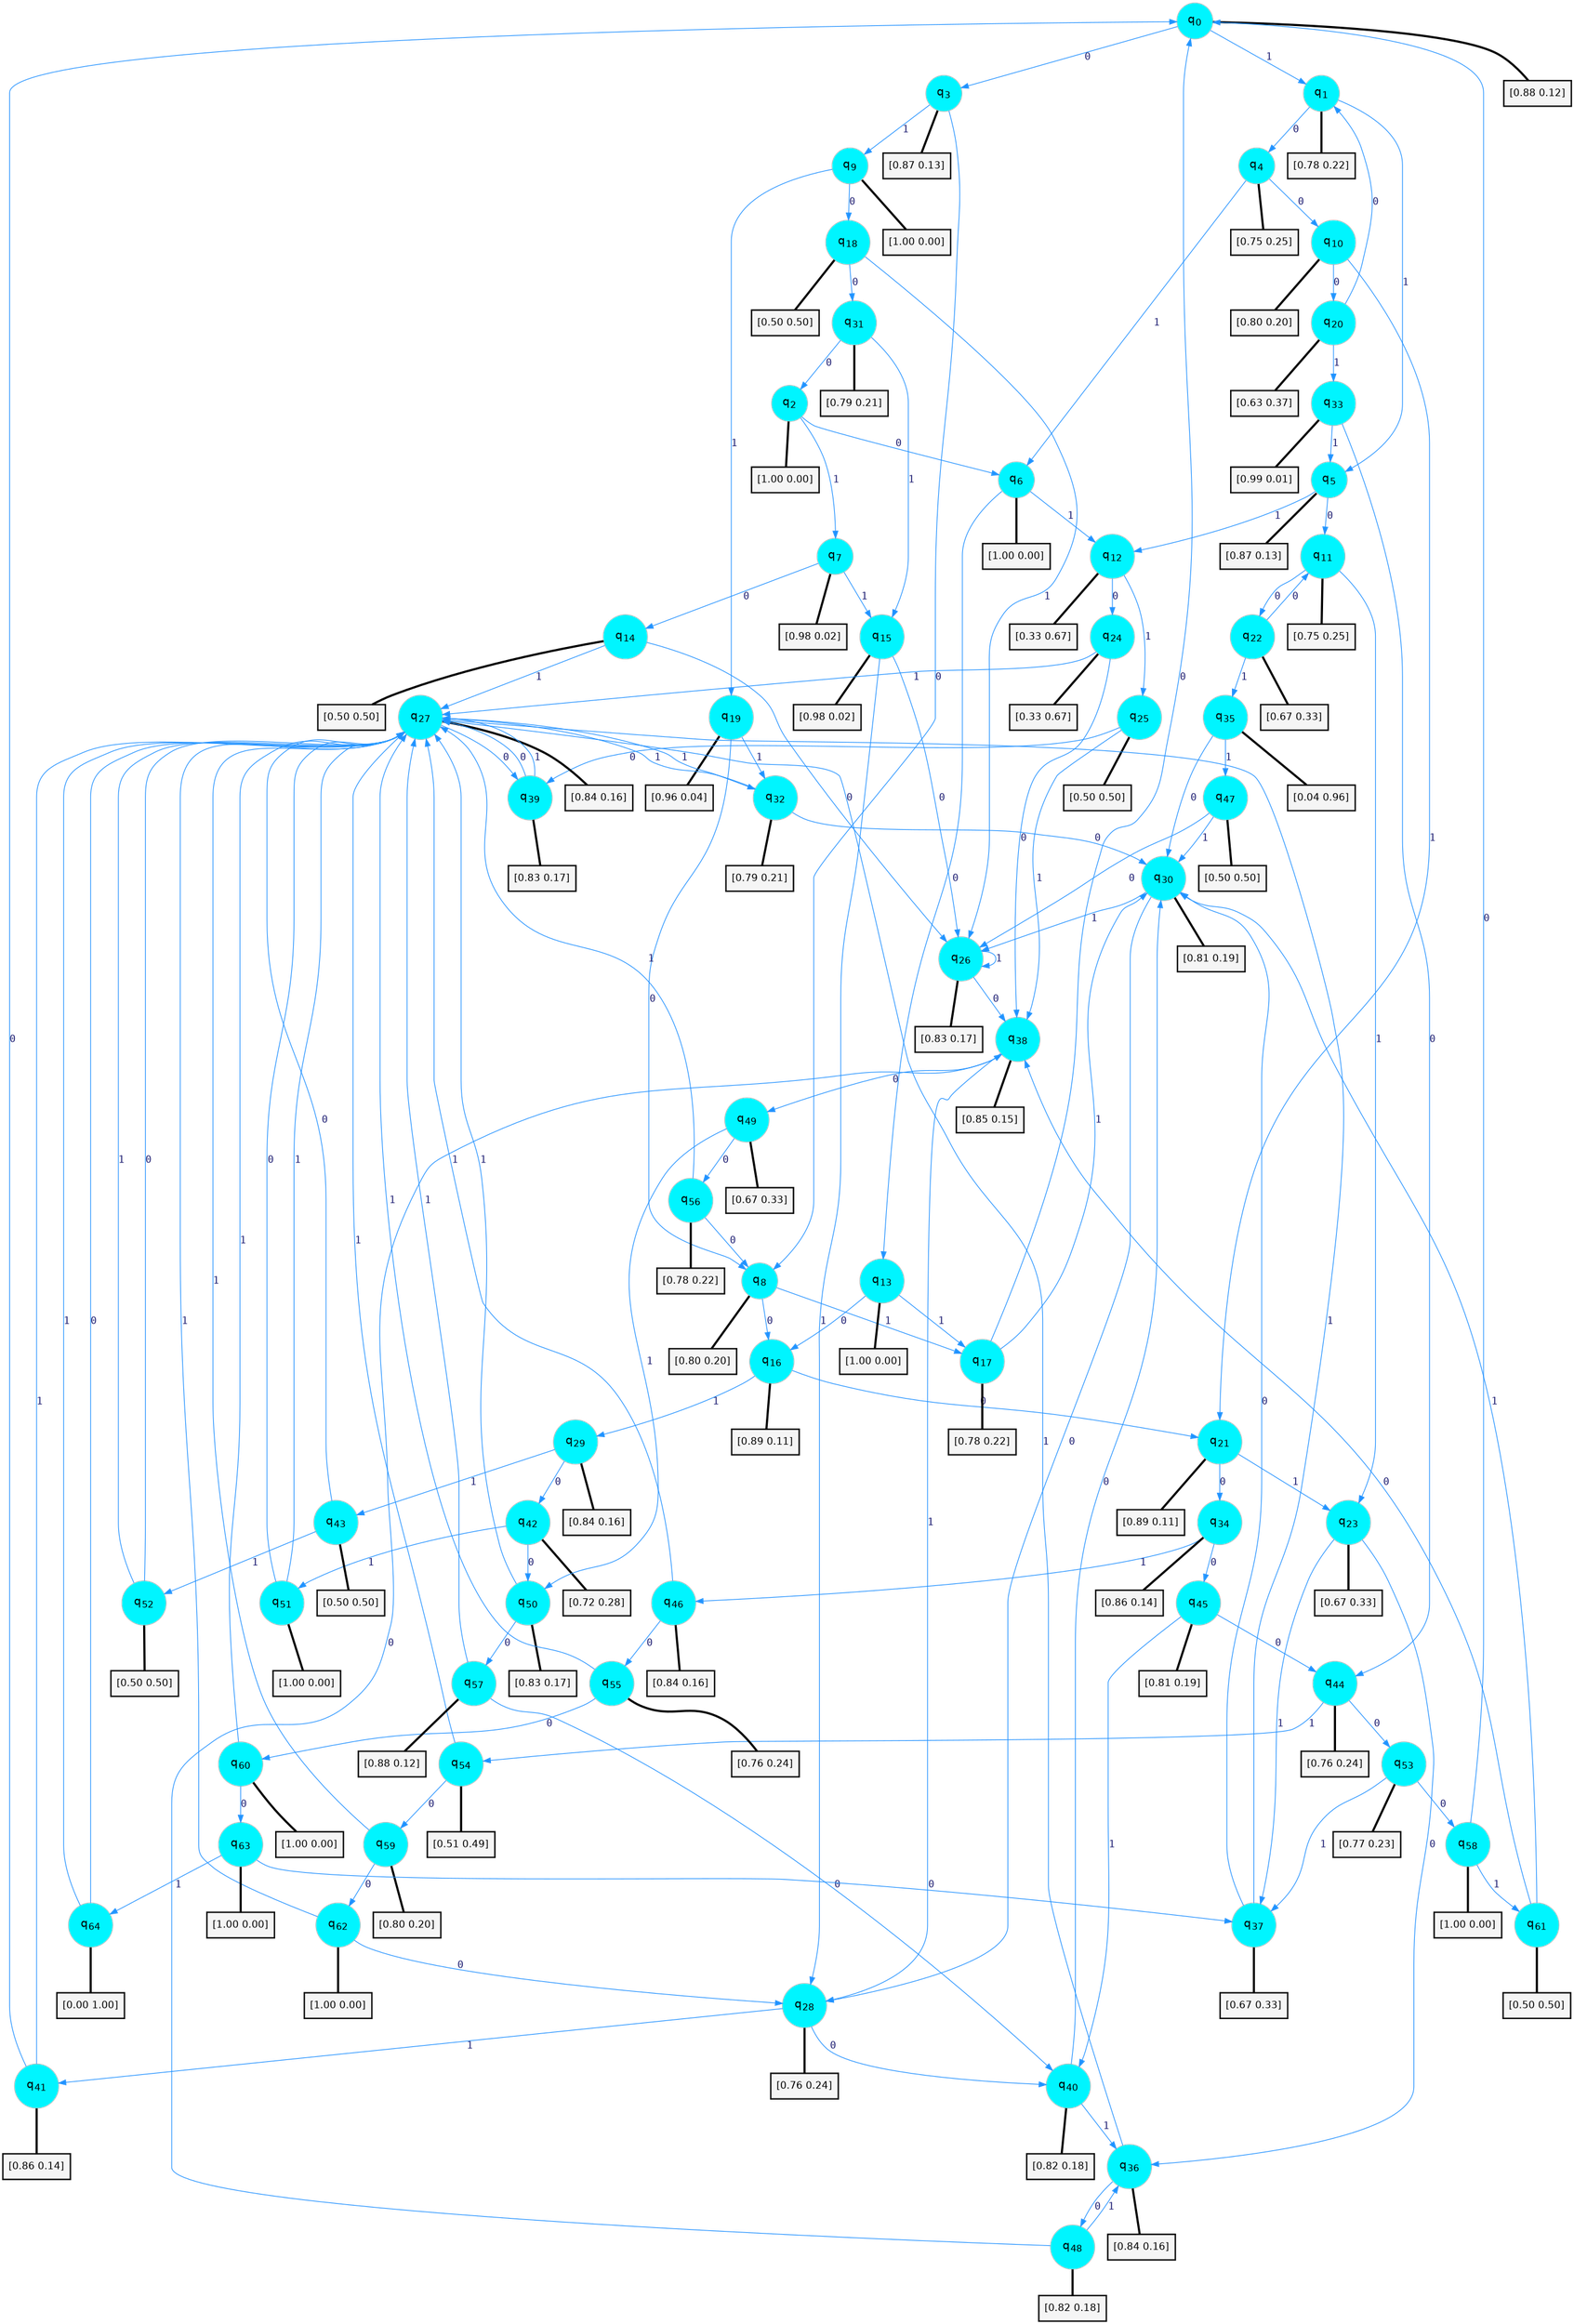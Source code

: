 digraph G {
graph [
bgcolor=transparent, dpi=300, rankdir=TD, size="40,25"];
node [
color=gray, fillcolor=turquoise1, fontcolor=black, fontname=Helvetica, fontsize=16, fontweight=bold, shape=circle, style=filled];
edge [
arrowsize=1, color=dodgerblue1, fontcolor=midnightblue, fontname=courier, fontweight=bold, penwidth=1, style=solid, weight=20];
0[label=<q<SUB>0</SUB>>];
1[label=<q<SUB>1</SUB>>];
2[label=<q<SUB>2</SUB>>];
3[label=<q<SUB>3</SUB>>];
4[label=<q<SUB>4</SUB>>];
5[label=<q<SUB>5</SUB>>];
6[label=<q<SUB>6</SUB>>];
7[label=<q<SUB>7</SUB>>];
8[label=<q<SUB>8</SUB>>];
9[label=<q<SUB>9</SUB>>];
10[label=<q<SUB>10</SUB>>];
11[label=<q<SUB>11</SUB>>];
12[label=<q<SUB>12</SUB>>];
13[label=<q<SUB>13</SUB>>];
14[label=<q<SUB>14</SUB>>];
15[label=<q<SUB>15</SUB>>];
16[label=<q<SUB>16</SUB>>];
17[label=<q<SUB>17</SUB>>];
18[label=<q<SUB>18</SUB>>];
19[label=<q<SUB>19</SUB>>];
20[label=<q<SUB>20</SUB>>];
21[label=<q<SUB>21</SUB>>];
22[label=<q<SUB>22</SUB>>];
23[label=<q<SUB>23</SUB>>];
24[label=<q<SUB>24</SUB>>];
25[label=<q<SUB>25</SUB>>];
26[label=<q<SUB>26</SUB>>];
27[label=<q<SUB>27</SUB>>];
28[label=<q<SUB>28</SUB>>];
29[label=<q<SUB>29</SUB>>];
30[label=<q<SUB>30</SUB>>];
31[label=<q<SUB>31</SUB>>];
32[label=<q<SUB>32</SUB>>];
33[label=<q<SUB>33</SUB>>];
34[label=<q<SUB>34</SUB>>];
35[label=<q<SUB>35</SUB>>];
36[label=<q<SUB>36</SUB>>];
37[label=<q<SUB>37</SUB>>];
38[label=<q<SUB>38</SUB>>];
39[label=<q<SUB>39</SUB>>];
40[label=<q<SUB>40</SUB>>];
41[label=<q<SUB>41</SUB>>];
42[label=<q<SUB>42</SUB>>];
43[label=<q<SUB>43</SUB>>];
44[label=<q<SUB>44</SUB>>];
45[label=<q<SUB>45</SUB>>];
46[label=<q<SUB>46</SUB>>];
47[label=<q<SUB>47</SUB>>];
48[label=<q<SUB>48</SUB>>];
49[label=<q<SUB>49</SUB>>];
50[label=<q<SUB>50</SUB>>];
51[label=<q<SUB>51</SUB>>];
52[label=<q<SUB>52</SUB>>];
53[label=<q<SUB>53</SUB>>];
54[label=<q<SUB>54</SUB>>];
55[label=<q<SUB>55</SUB>>];
56[label=<q<SUB>56</SUB>>];
57[label=<q<SUB>57</SUB>>];
58[label=<q<SUB>58</SUB>>];
59[label=<q<SUB>59</SUB>>];
60[label=<q<SUB>60</SUB>>];
61[label=<q<SUB>61</SUB>>];
62[label=<q<SUB>62</SUB>>];
63[label=<q<SUB>63</SUB>>];
64[label=<q<SUB>64</SUB>>];
65[label="[0.88 0.12]", shape=box,fontcolor=black, fontname=Helvetica, fontsize=14, penwidth=2, fillcolor=whitesmoke,color=black];
66[label="[0.78 0.22]", shape=box,fontcolor=black, fontname=Helvetica, fontsize=14, penwidth=2, fillcolor=whitesmoke,color=black];
67[label="[1.00 0.00]", shape=box,fontcolor=black, fontname=Helvetica, fontsize=14, penwidth=2, fillcolor=whitesmoke,color=black];
68[label="[0.87 0.13]", shape=box,fontcolor=black, fontname=Helvetica, fontsize=14, penwidth=2, fillcolor=whitesmoke,color=black];
69[label="[0.75 0.25]", shape=box,fontcolor=black, fontname=Helvetica, fontsize=14, penwidth=2, fillcolor=whitesmoke,color=black];
70[label="[0.87 0.13]", shape=box,fontcolor=black, fontname=Helvetica, fontsize=14, penwidth=2, fillcolor=whitesmoke,color=black];
71[label="[1.00 0.00]", shape=box,fontcolor=black, fontname=Helvetica, fontsize=14, penwidth=2, fillcolor=whitesmoke,color=black];
72[label="[0.98 0.02]", shape=box,fontcolor=black, fontname=Helvetica, fontsize=14, penwidth=2, fillcolor=whitesmoke,color=black];
73[label="[0.80 0.20]", shape=box,fontcolor=black, fontname=Helvetica, fontsize=14, penwidth=2, fillcolor=whitesmoke,color=black];
74[label="[1.00 0.00]", shape=box,fontcolor=black, fontname=Helvetica, fontsize=14, penwidth=2, fillcolor=whitesmoke,color=black];
75[label="[0.80 0.20]", shape=box,fontcolor=black, fontname=Helvetica, fontsize=14, penwidth=2, fillcolor=whitesmoke,color=black];
76[label="[0.75 0.25]", shape=box,fontcolor=black, fontname=Helvetica, fontsize=14, penwidth=2, fillcolor=whitesmoke,color=black];
77[label="[0.33 0.67]", shape=box,fontcolor=black, fontname=Helvetica, fontsize=14, penwidth=2, fillcolor=whitesmoke,color=black];
78[label="[1.00 0.00]", shape=box,fontcolor=black, fontname=Helvetica, fontsize=14, penwidth=2, fillcolor=whitesmoke,color=black];
79[label="[0.50 0.50]", shape=box,fontcolor=black, fontname=Helvetica, fontsize=14, penwidth=2, fillcolor=whitesmoke,color=black];
80[label="[0.98 0.02]", shape=box,fontcolor=black, fontname=Helvetica, fontsize=14, penwidth=2, fillcolor=whitesmoke,color=black];
81[label="[0.89 0.11]", shape=box,fontcolor=black, fontname=Helvetica, fontsize=14, penwidth=2, fillcolor=whitesmoke,color=black];
82[label="[0.78 0.22]", shape=box,fontcolor=black, fontname=Helvetica, fontsize=14, penwidth=2, fillcolor=whitesmoke,color=black];
83[label="[0.50 0.50]", shape=box,fontcolor=black, fontname=Helvetica, fontsize=14, penwidth=2, fillcolor=whitesmoke,color=black];
84[label="[0.96 0.04]", shape=box,fontcolor=black, fontname=Helvetica, fontsize=14, penwidth=2, fillcolor=whitesmoke,color=black];
85[label="[0.63 0.37]", shape=box,fontcolor=black, fontname=Helvetica, fontsize=14, penwidth=2, fillcolor=whitesmoke,color=black];
86[label="[0.89 0.11]", shape=box,fontcolor=black, fontname=Helvetica, fontsize=14, penwidth=2, fillcolor=whitesmoke,color=black];
87[label="[0.67 0.33]", shape=box,fontcolor=black, fontname=Helvetica, fontsize=14, penwidth=2, fillcolor=whitesmoke,color=black];
88[label="[0.67 0.33]", shape=box,fontcolor=black, fontname=Helvetica, fontsize=14, penwidth=2, fillcolor=whitesmoke,color=black];
89[label="[0.33 0.67]", shape=box,fontcolor=black, fontname=Helvetica, fontsize=14, penwidth=2, fillcolor=whitesmoke,color=black];
90[label="[0.50 0.50]", shape=box,fontcolor=black, fontname=Helvetica, fontsize=14, penwidth=2, fillcolor=whitesmoke,color=black];
91[label="[0.83 0.17]", shape=box,fontcolor=black, fontname=Helvetica, fontsize=14, penwidth=2, fillcolor=whitesmoke,color=black];
92[label="[0.84 0.16]", shape=box,fontcolor=black, fontname=Helvetica, fontsize=14, penwidth=2, fillcolor=whitesmoke,color=black];
93[label="[0.76 0.24]", shape=box,fontcolor=black, fontname=Helvetica, fontsize=14, penwidth=2, fillcolor=whitesmoke,color=black];
94[label="[0.84 0.16]", shape=box,fontcolor=black, fontname=Helvetica, fontsize=14, penwidth=2, fillcolor=whitesmoke,color=black];
95[label="[0.81 0.19]", shape=box,fontcolor=black, fontname=Helvetica, fontsize=14, penwidth=2, fillcolor=whitesmoke,color=black];
96[label="[0.79 0.21]", shape=box,fontcolor=black, fontname=Helvetica, fontsize=14, penwidth=2, fillcolor=whitesmoke,color=black];
97[label="[0.79 0.21]", shape=box,fontcolor=black, fontname=Helvetica, fontsize=14, penwidth=2, fillcolor=whitesmoke,color=black];
98[label="[0.99 0.01]", shape=box,fontcolor=black, fontname=Helvetica, fontsize=14, penwidth=2, fillcolor=whitesmoke,color=black];
99[label="[0.86 0.14]", shape=box,fontcolor=black, fontname=Helvetica, fontsize=14, penwidth=2, fillcolor=whitesmoke,color=black];
100[label="[0.04 0.96]", shape=box,fontcolor=black, fontname=Helvetica, fontsize=14, penwidth=2, fillcolor=whitesmoke,color=black];
101[label="[0.84 0.16]", shape=box,fontcolor=black, fontname=Helvetica, fontsize=14, penwidth=2, fillcolor=whitesmoke,color=black];
102[label="[0.67 0.33]", shape=box,fontcolor=black, fontname=Helvetica, fontsize=14, penwidth=2, fillcolor=whitesmoke,color=black];
103[label="[0.85 0.15]", shape=box,fontcolor=black, fontname=Helvetica, fontsize=14, penwidth=2, fillcolor=whitesmoke,color=black];
104[label="[0.83 0.17]", shape=box,fontcolor=black, fontname=Helvetica, fontsize=14, penwidth=2, fillcolor=whitesmoke,color=black];
105[label="[0.82 0.18]", shape=box,fontcolor=black, fontname=Helvetica, fontsize=14, penwidth=2, fillcolor=whitesmoke,color=black];
106[label="[0.86 0.14]", shape=box,fontcolor=black, fontname=Helvetica, fontsize=14, penwidth=2, fillcolor=whitesmoke,color=black];
107[label="[0.72 0.28]", shape=box,fontcolor=black, fontname=Helvetica, fontsize=14, penwidth=2, fillcolor=whitesmoke,color=black];
108[label="[0.50 0.50]", shape=box,fontcolor=black, fontname=Helvetica, fontsize=14, penwidth=2, fillcolor=whitesmoke,color=black];
109[label="[0.76 0.24]", shape=box,fontcolor=black, fontname=Helvetica, fontsize=14, penwidth=2, fillcolor=whitesmoke,color=black];
110[label="[0.81 0.19]", shape=box,fontcolor=black, fontname=Helvetica, fontsize=14, penwidth=2, fillcolor=whitesmoke,color=black];
111[label="[0.84 0.16]", shape=box,fontcolor=black, fontname=Helvetica, fontsize=14, penwidth=2, fillcolor=whitesmoke,color=black];
112[label="[0.50 0.50]", shape=box,fontcolor=black, fontname=Helvetica, fontsize=14, penwidth=2, fillcolor=whitesmoke,color=black];
113[label="[0.82 0.18]", shape=box,fontcolor=black, fontname=Helvetica, fontsize=14, penwidth=2, fillcolor=whitesmoke,color=black];
114[label="[0.67 0.33]", shape=box,fontcolor=black, fontname=Helvetica, fontsize=14, penwidth=2, fillcolor=whitesmoke,color=black];
115[label="[0.83 0.17]", shape=box,fontcolor=black, fontname=Helvetica, fontsize=14, penwidth=2, fillcolor=whitesmoke,color=black];
116[label="[1.00 0.00]", shape=box,fontcolor=black, fontname=Helvetica, fontsize=14, penwidth=2, fillcolor=whitesmoke,color=black];
117[label="[0.50 0.50]", shape=box,fontcolor=black, fontname=Helvetica, fontsize=14, penwidth=2, fillcolor=whitesmoke,color=black];
118[label="[0.77 0.23]", shape=box,fontcolor=black, fontname=Helvetica, fontsize=14, penwidth=2, fillcolor=whitesmoke,color=black];
119[label="[0.51 0.49]", shape=box,fontcolor=black, fontname=Helvetica, fontsize=14, penwidth=2, fillcolor=whitesmoke,color=black];
120[label="[0.76 0.24]", shape=box,fontcolor=black, fontname=Helvetica, fontsize=14, penwidth=2, fillcolor=whitesmoke,color=black];
121[label="[0.78 0.22]", shape=box,fontcolor=black, fontname=Helvetica, fontsize=14, penwidth=2, fillcolor=whitesmoke,color=black];
122[label="[0.88 0.12]", shape=box,fontcolor=black, fontname=Helvetica, fontsize=14, penwidth=2, fillcolor=whitesmoke,color=black];
123[label="[1.00 0.00]", shape=box,fontcolor=black, fontname=Helvetica, fontsize=14, penwidth=2, fillcolor=whitesmoke,color=black];
124[label="[0.80 0.20]", shape=box,fontcolor=black, fontname=Helvetica, fontsize=14, penwidth=2, fillcolor=whitesmoke,color=black];
125[label="[1.00 0.00]", shape=box,fontcolor=black, fontname=Helvetica, fontsize=14, penwidth=2, fillcolor=whitesmoke,color=black];
126[label="[0.50 0.50]", shape=box,fontcolor=black, fontname=Helvetica, fontsize=14, penwidth=2, fillcolor=whitesmoke,color=black];
127[label="[1.00 0.00]", shape=box,fontcolor=black, fontname=Helvetica, fontsize=14, penwidth=2, fillcolor=whitesmoke,color=black];
128[label="[1.00 0.00]", shape=box,fontcolor=black, fontname=Helvetica, fontsize=14, penwidth=2, fillcolor=whitesmoke,color=black];
129[label="[0.00 1.00]", shape=box,fontcolor=black, fontname=Helvetica, fontsize=14, penwidth=2, fillcolor=whitesmoke,color=black];
0->3 [label=0];
0->1 [label=1];
0->65 [arrowhead=none, penwidth=3,color=black];
1->4 [label=0];
1->5 [label=1];
1->66 [arrowhead=none, penwidth=3,color=black];
2->6 [label=0];
2->7 [label=1];
2->67 [arrowhead=none, penwidth=3,color=black];
3->8 [label=0];
3->9 [label=1];
3->68 [arrowhead=none, penwidth=3,color=black];
4->10 [label=0];
4->6 [label=1];
4->69 [arrowhead=none, penwidth=3,color=black];
5->11 [label=0];
5->12 [label=1];
5->70 [arrowhead=none, penwidth=3,color=black];
6->13 [label=0];
6->12 [label=1];
6->71 [arrowhead=none, penwidth=3,color=black];
7->14 [label=0];
7->15 [label=1];
7->72 [arrowhead=none, penwidth=3,color=black];
8->16 [label=0];
8->17 [label=1];
8->73 [arrowhead=none, penwidth=3,color=black];
9->18 [label=0];
9->19 [label=1];
9->74 [arrowhead=none, penwidth=3,color=black];
10->20 [label=0];
10->21 [label=1];
10->75 [arrowhead=none, penwidth=3,color=black];
11->22 [label=0];
11->23 [label=1];
11->76 [arrowhead=none, penwidth=3,color=black];
12->24 [label=0];
12->25 [label=1];
12->77 [arrowhead=none, penwidth=3,color=black];
13->16 [label=0];
13->17 [label=1];
13->78 [arrowhead=none, penwidth=3,color=black];
14->26 [label=0];
14->27 [label=1];
14->79 [arrowhead=none, penwidth=3,color=black];
15->26 [label=0];
15->28 [label=1];
15->80 [arrowhead=none, penwidth=3,color=black];
16->21 [label=0];
16->29 [label=1];
16->81 [arrowhead=none, penwidth=3,color=black];
17->0 [label=0];
17->30 [label=1];
17->82 [arrowhead=none, penwidth=3,color=black];
18->31 [label=0];
18->26 [label=1];
18->83 [arrowhead=none, penwidth=3,color=black];
19->8 [label=0];
19->32 [label=1];
19->84 [arrowhead=none, penwidth=3,color=black];
20->1 [label=0];
20->33 [label=1];
20->85 [arrowhead=none, penwidth=3,color=black];
21->34 [label=0];
21->23 [label=1];
21->86 [arrowhead=none, penwidth=3,color=black];
22->11 [label=0];
22->35 [label=1];
22->87 [arrowhead=none, penwidth=3,color=black];
23->36 [label=0];
23->37 [label=1];
23->88 [arrowhead=none, penwidth=3,color=black];
24->38 [label=0];
24->27 [label=1];
24->89 [arrowhead=none, penwidth=3,color=black];
25->39 [label=0];
25->38 [label=1];
25->90 [arrowhead=none, penwidth=3,color=black];
26->38 [label=0];
26->26 [label=1];
26->91 [arrowhead=none, penwidth=3,color=black];
27->39 [label=0];
27->32 [label=1];
27->92 [arrowhead=none, penwidth=3,color=black];
28->40 [label=0];
28->41 [label=1];
28->93 [arrowhead=none, penwidth=3,color=black];
29->42 [label=0];
29->43 [label=1];
29->94 [arrowhead=none, penwidth=3,color=black];
30->28 [label=0];
30->26 [label=1];
30->95 [arrowhead=none, penwidth=3,color=black];
31->2 [label=0];
31->15 [label=1];
31->96 [arrowhead=none, penwidth=3,color=black];
32->30 [label=0];
32->27 [label=1];
32->97 [arrowhead=none, penwidth=3,color=black];
33->44 [label=0];
33->5 [label=1];
33->98 [arrowhead=none, penwidth=3,color=black];
34->45 [label=0];
34->46 [label=1];
34->99 [arrowhead=none, penwidth=3,color=black];
35->30 [label=0];
35->47 [label=1];
35->100 [arrowhead=none, penwidth=3,color=black];
36->48 [label=0];
36->27 [label=1];
36->101 [arrowhead=none, penwidth=3,color=black];
37->30 [label=0];
37->27 [label=1];
37->102 [arrowhead=none, penwidth=3,color=black];
38->49 [label=0];
38->28 [label=1];
38->103 [arrowhead=none, penwidth=3,color=black];
39->27 [label=0];
39->27 [label=1];
39->104 [arrowhead=none, penwidth=3,color=black];
40->30 [label=0];
40->36 [label=1];
40->105 [arrowhead=none, penwidth=3,color=black];
41->0 [label=0];
41->27 [label=1];
41->106 [arrowhead=none, penwidth=3,color=black];
42->50 [label=0];
42->51 [label=1];
42->107 [arrowhead=none, penwidth=3,color=black];
43->27 [label=0];
43->52 [label=1];
43->108 [arrowhead=none, penwidth=3,color=black];
44->53 [label=0];
44->54 [label=1];
44->109 [arrowhead=none, penwidth=3,color=black];
45->44 [label=0];
45->40 [label=1];
45->110 [arrowhead=none, penwidth=3,color=black];
46->55 [label=0];
46->27 [label=1];
46->111 [arrowhead=none, penwidth=3,color=black];
47->26 [label=0];
47->30 [label=1];
47->112 [arrowhead=none, penwidth=3,color=black];
48->38 [label=0];
48->36 [label=1];
48->113 [arrowhead=none, penwidth=3,color=black];
49->56 [label=0];
49->50 [label=1];
49->114 [arrowhead=none, penwidth=3,color=black];
50->57 [label=0];
50->27 [label=1];
50->115 [arrowhead=none, penwidth=3,color=black];
51->27 [label=0];
51->27 [label=1];
51->116 [arrowhead=none, penwidth=3,color=black];
52->27 [label=0];
52->27 [label=1];
52->117 [arrowhead=none, penwidth=3,color=black];
53->58 [label=0];
53->37 [label=1];
53->118 [arrowhead=none, penwidth=3,color=black];
54->59 [label=0];
54->27 [label=1];
54->119 [arrowhead=none, penwidth=3,color=black];
55->60 [label=0];
55->27 [label=1];
55->120 [arrowhead=none, penwidth=3,color=black];
56->8 [label=0];
56->27 [label=1];
56->121 [arrowhead=none, penwidth=3,color=black];
57->40 [label=0];
57->27 [label=1];
57->122 [arrowhead=none, penwidth=3,color=black];
58->0 [label=0];
58->61 [label=1];
58->123 [arrowhead=none, penwidth=3,color=black];
59->62 [label=0];
59->27 [label=1];
59->124 [arrowhead=none, penwidth=3,color=black];
60->63 [label=0];
60->27 [label=1];
60->125 [arrowhead=none, penwidth=3,color=black];
61->38 [label=0];
61->30 [label=1];
61->126 [arrowhead=none, penwidth=3,color=black];
62->28 [label=0];
62->27 [label=1];
62->127 [arrowhead=none, penwidth=3,color=black];
63->37 [label=0];
63->64 [label=1];
63->128 [arrowhead=none, penwidth=3,color=black];
64->27 [label=0];
64->27 [label=1];
64->129 [arrowhead=none, penwidth=3,color=black];
}
